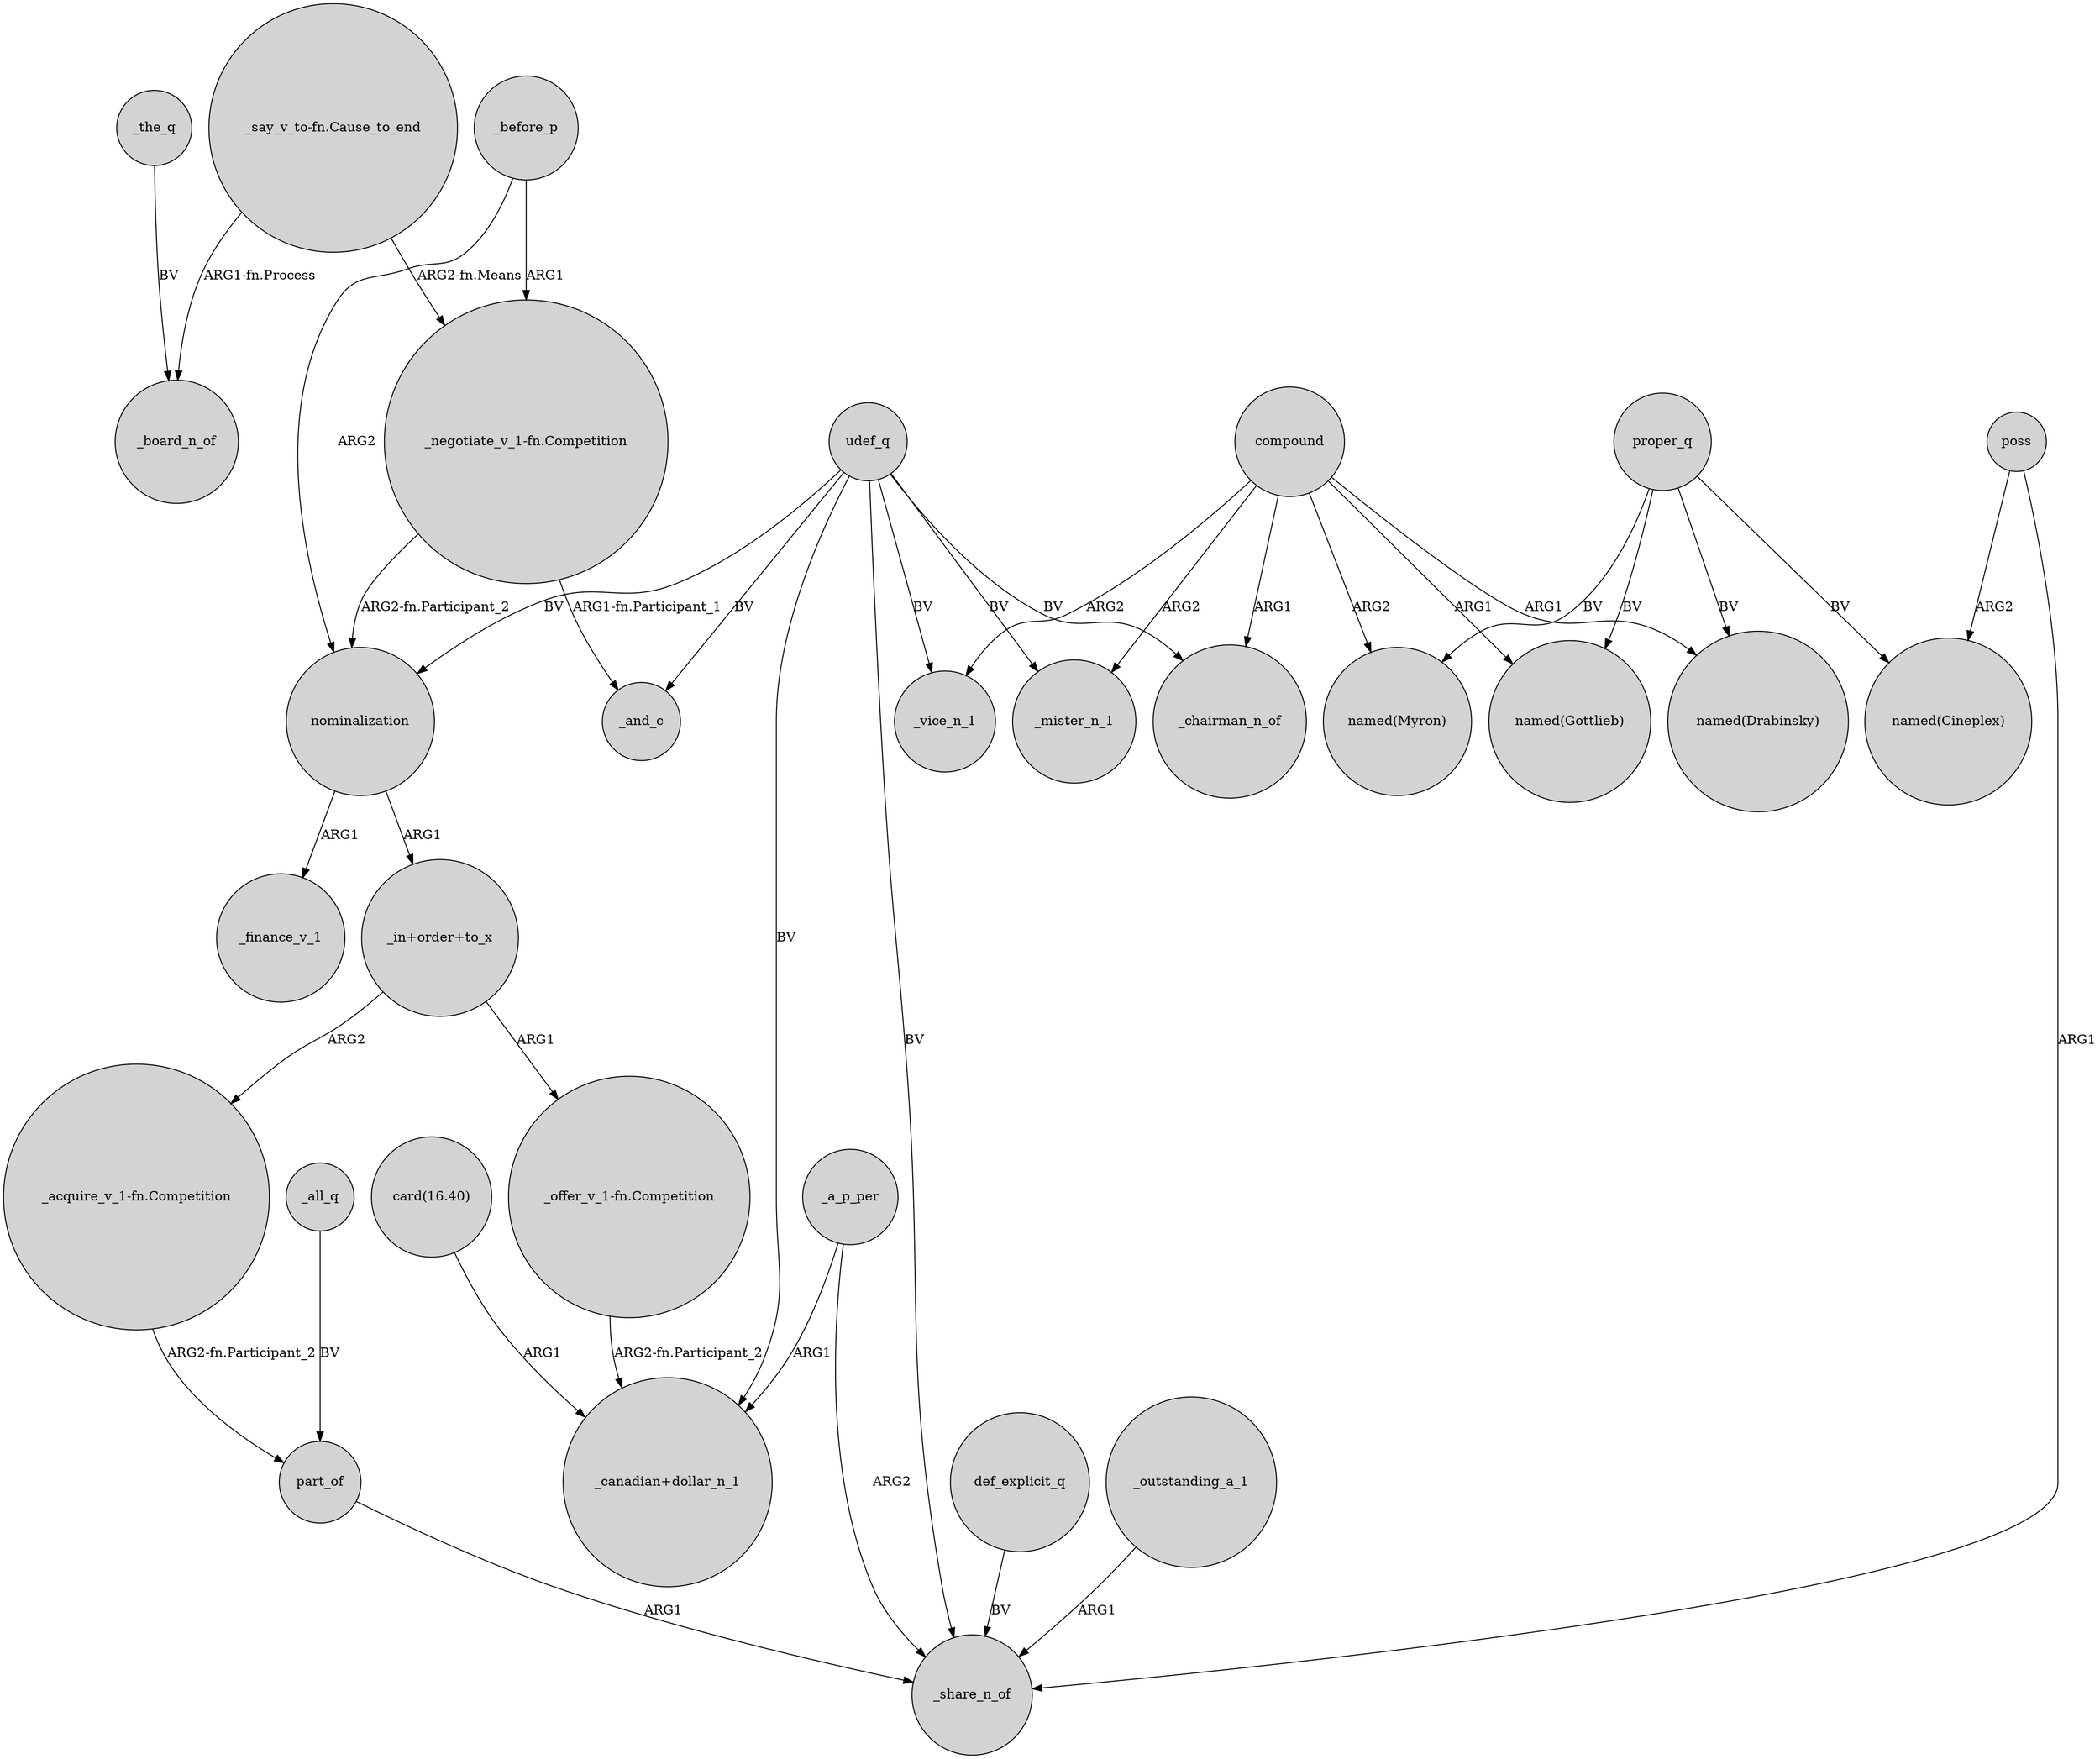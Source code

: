 digraph {
	node [shape=circle style=filled]
	"_say_v_to-fn.Cause_to_end" -> "_negotiate_v_1-fn.Competition" [label="ARG2-fn.Means"]
	nominalization -> "_in+order+to_x" [label=ARG1]
	proper_q -> "named(Cineplex)" [label=BV]
	compound -> _mister_n_1 [label=ARG2]
	"_in+order+to_x" -> "_offer_v_1-fn.Competition" [label=ARG1]
	"_say_v_to-fn.Cause_to_end" -> _board_n_of [label="ARG1-fn.Process"]
	nominalization -> _finance_v_1 [label=ARG1]
	compound -> "named(Drabinsky)" [label=ARG1]
	_before_p -> nominalization [label=ARG2]
	poss -> "named(Cineplex)" [label=ARG2]
	udef_q -> _chairman_n_of [label=BV]
	"_negotiate_v_1-fn.Competition" -> nominalization [label="ARG2-fn.Participant_2"]
	"_acquire_v_1-fn.Competition" -> part_of [label="ARG2-fn.Participant_2"]
	udef_q -> nominalization [label=BV]
	def_explicit_q -> _share_n_of [label=BV]
	proper_q -> "named(Drabinsky)" [label=BV]
	udef_q -> _and_c [label=BV]
	_all_q -> part_of [label=BV]
	udef_q -> _mister_n_1 [label=BV]
	_the_q -> _board_n_of [label=BV]
	_before_p -> "_negotiate_v_1-fn.Competition" [label=ARG1]
	"_in+order+to_x" -> "_acquire_v_1-fn.Competition" [label=ARG2]
	udef_q -> "_canadian+dollar_n_1" [label=BV]
	_outstanding_a_1 -> _share_n_of [label=ARG1]
	proper_q -> "named(Gottlieb)" [label=BV]
	proper_q -> "named(Myron)" [label=BV]
	udef_q -> _vice_n_1 [label=BV]
	_a_p_per -> _share_n_of [label=ARG2]
	poss -> _share_n_of [label=ARG1]
	udef_q -> _share_n_of [label=BV]
	compound -> _chairman_n_of [label=ARG1]
	_a_p_per -> "_canadian+dollar_n_1" [label=ARG1]
	"_offer_v_1-fn.Competition" -> "_canadian+dollar_n_1" [label="ARG2-fn.Participant_2"]
	"card(16.40)" -> "_canadian+dollar_n_1" [label=ARG1]
	compound -> _vice_n_1 [label=ARG2]
	compound -> "named(Myron)" [label=ARG2]
	"_negotiate_v_1-fn.Competition" -> _and_c [label="ARG1-fn.Participant_1"]
	part_of -> _share_n_of [label=ARG1]
	compound -> "named(Gottlieb)" [label=ARG1]
}

